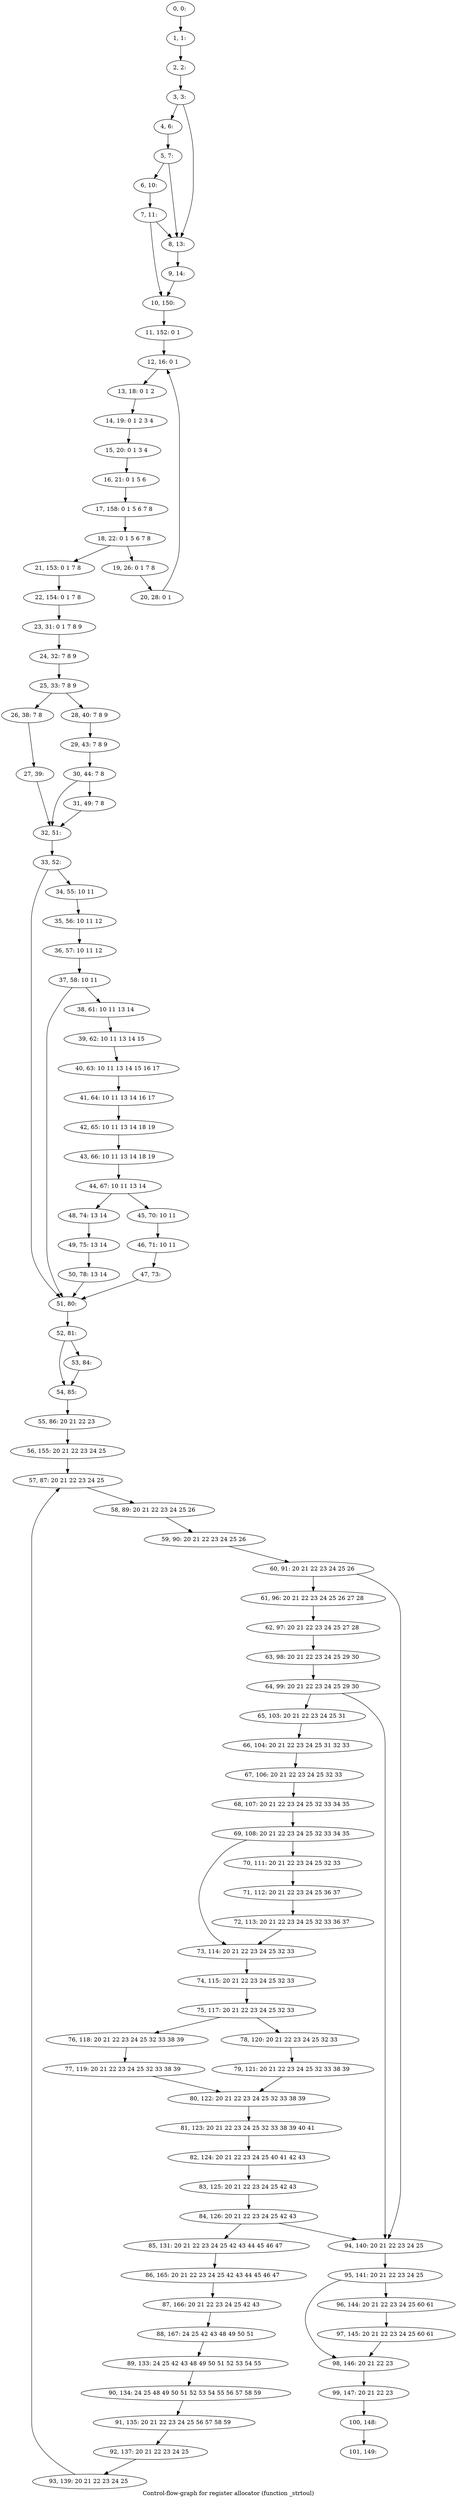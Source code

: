 digraph G {
graph [label="Control-flow-graph for register allocator (function _strtoul)"]
0[label="0, 0: "];
1[label="1, 1: "];
2[label="2, 2: "];
3[label="3, 3: "];
4[label="4, 6: "];
5[label="5, 7: "];
6[label="6, 10: "];
7[label="7, 11: "];
8[label="8, 13: "];
9[label="9, 14: "];
10[label="10, 150: "];
11[label="11, 152: 0 1 "];
12[label="12, 16: 0 1 "];
13[label="13, 18: 0 1 2 "];
14[label="14, 19: 0 1 2 3 4 "];
15[label="15, 20: 0 1 3 4 "];
16[label="16, 21: 0 1 5 6 "];
17[label="17, 158: 0 1 5 6 7 8 "];
18[label="18, 22: 0 1 5 6 7 8 "];
19[label="19, 26: 0 1 7 8 "];
20[label="20, 28: 0 1 "];
21[label="21, 153: 0 1 7 8 "];
22[label="22, 154: 0 1 7 8 "];
23[label="23, 31: 0 1 7 8 9 "];
24[label="24, 32: 7 8 9 "];
25[label="25, 33: 7 8 9 "];
26[label="26, 38: 7 8 "];
27[label="27, 39: "];
28[label="28, 40: 7 8 9 "];
29[label="29, 43: 7 8 9 "];
30[label="30, 44: 7 8 "];
31[label="31, 49: 7 8 "];
32[label="32, 51: "];
33[label="33, 52: "];
34[label="34, 55: 10 11 "];
35[label="35, 56: 10 11 12 "];
36[label="36, 57: 10 11 12 "];
37[label="37, 58: 10 11 "];
38[label="38, 61: 10 11 13 14 "];
39[label="39, 62: 10 11 13 14 15 "];
40[label="40, 63: 10 11 13 14 15 16 17 "];
41[label="41, 64: 10 11 13 14 16 17 "];
42[label="42, 65: 10 11 13 14 18 19 "];
43[label="43, 66: 10 11 13 14 18 19 "];
44[label="44, 67: 10 11 13 14 "];
45[label="45, 70: 10 11 "];
46[label="46, 71: 10 11 "];
47[label="47, 73: "];
48[label="48, 74: 13 14 "];
49[label="49, 75: 13 14 "];
50[label="50, 78: 13 14 "];
51[label="51, 80: "];
52[label="52, 81: "];
53[label="53, 84: "];
54[label="54, 85: "];
55[label="55, 86: 20 21 22 23 "];
56[label="56, 155: 20 21 22 23 24 25 "];
57[label="57, 87: 20 21 22 23 24 25 "];
58[label="58, 89: 20 21 22 23 24 25 26 "];
59[label="59, 90: 20 21 22 23 24 25 26 "];
60[label="60, 91: 20 21 22 23 24 25 26 "];
61[label="61, 96: 20 21 22 23 24 25 26 27 28 "];
62[label="62, 97: 20 21 22 23 24 25 27 28 "];
63[label="63, 98: 20 21 22 23 24 25 29 30 "];
64[label="64, 99: 20 21 22 23 24 25 29 30 "];
65[label="65, 103: 20 21 22 23 24 25 31 "];
66[label="66, 104: 20 21 22 23 24 25 31 32 33 "];
67[label="67, 106: 20 21 22 23 24 25 32 33 "];
68[label="68, 107: 20 21 22 23 24 25 32 33 34 35 "];
69[label="69, 108: 20 21 22 23 24 25 32 33 34 35 "];
70[label="70, 111: 20 21 22 23 24 25 32 33 "];
71[label="71, 112: 20 21 22 23 24 25 36 37 "];
72[label="72, 113: 20 21 22 23 24 25 32 33 36 37 "];
73[label="73, 114: 20 21 22 23 24 25 32 33 "];
74[label="74, 115: 20 21 22 23 24 25 32 33 "];
75[label="75, 117: 20 21 22 23 24 25 32 33 "];
76[label="76, 118: 20 21 22 23 24 25 32 33 38 39 "];
77[label="77, 119: 20 21 22 23 24 25 32 33 38 39 "];
78[label="78, 120: 20 21 22 23 24 25 32 33 "];
79[label="79, 121: 20 21 22 23 24 25 32 33 38 39 "];
80[label="80, 122: 20 21 22 23 24 25 32 33 38 39 "];
81[label="81, 123: 20 21 22 23 24 25 32 33 38 39 40 41 "];
82[label="82, 124: 20 21 22 23 24 25 40 41 42 43 "];
83[label="83, 125: 20 21 22 23 24 25 42 43 "];
84[label="84, 126: 20 21 22 23 24 25 42 43 "];
85[label="85, 131: 20 21 22 23 24 25 42 43 44 45 46 47 "];
86[label="86, 165: 20 21 22 23 24 25 42 43 44 45 46 47 "];
87[label="87, 166: 20 21 22 23 24 25 42 43 "];
88[label="88, 167: 24 25 42 43 48 49 50 51 "];
89[label="89, 133: 24 25 42 43 48 49 50 51 52 53 54 55 "];
90[label="90, 134: 24 25 48 49 50 51 52 53 54 55 56 57 58 59 "];
91[label="91, 135: 20 21 22 23 24 25 56 57 58 59 "];
92[label="92, 137: 20 21 22 23 24 25 "];
93[label="93, 139: 20 21 22 23 24 25 "];
94[label="94, 140: 20 21 22 23 24 25 "];
95[label="95, 141: 20 21 22 23 24 25 "];
96[label="96, 144: 20 21 22 23 24 25 60 61 "];
97[label="97, 145: 20 21 22 23 24 25 60 61 "];
98[label="98, 146: 20 21 22 23 "];
99[label="99, 147: 20 21 22 23 "];
100[label="100, 148: "];
101[label="101, 149: "];
0->1 ;
1->2 ;
2->3 ;
3->4 ;
3->8 ;
4->5 ;
5->6 ;
5->8 ;
6->7 ;
7->8 ;
7->10 ;
8->9 ;
9->10 ;
10->11 ;
11->12 ;
12->13 ;
13->14 ;
14->15 ;
15->16 ;
16->17 ;
17->18 ;
18->19 ;
18->21 ;
19->20 ;
20->12 ;
21->22 ;
22->23 ;
23->24 ;
24->25 ;
25->26 ;
25->28 ;
26->27 ;
27->32 ;
28->29 ;
29->30 ;
30->31 ;
30->32 ;
31->32 ;
32->33 ;
33->34 ;
33->51 ;
34->35 ;
35->36 ;
36->37 ;
37->38 ;
37->51 ;
38->39 ;
39->40 ;
40->41 ;
41->42 ;
42->43 ;
43->44 ;
44->45 ;
44->48 ;
45->46 ;
46->47 ;
47->51 ;
48->49 ;
49->50 ;
50->51 ;
51->52 ;
52->53 ;
52->54 ;
53->54 ;
54->55 ;
55->56 ;
56->57 ;
57->58 ;
58->59 ;
59->60 ;
60->61 ;
60->94 ;
61->62 ;
62->63 ;
63->64 ;
64->65 ;
64->94 ;
65->66 ;
66->67 ;
67->68 ;
68->69 ;
69->70 ;
69->73 ;
70->71 ;
71->72 ;
72->73 ;
73->74 ;
74->75 ;
75->76 ;
75->78 ;
76->77 ;
77->80 ;
78->79 ;
79->80 ;
80->81 ;
81->82 ;
82->83 ;
83->84 ;
84->85 ;
84->94 ;
85->86 ;
86->87 ;
87->88 ;
88->89 ;
89->90 ;
90->91 ;
91->92 ;
92->93 ;
93->57 ;
94->95 ;
95->96 ;
95->98 ;
96->97 ;
97->98 ;
98->99 ;
99->100 ;
100->101 ;
}

